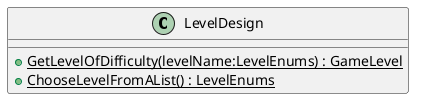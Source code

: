 @startuml
class LevelDesign {
    + {static} GetLevelOfDifficulty(levelName:LevelEnums) : GameLevel
    + {static} ChooseLevelFromAList() : LevelEnums
}
@enduml
